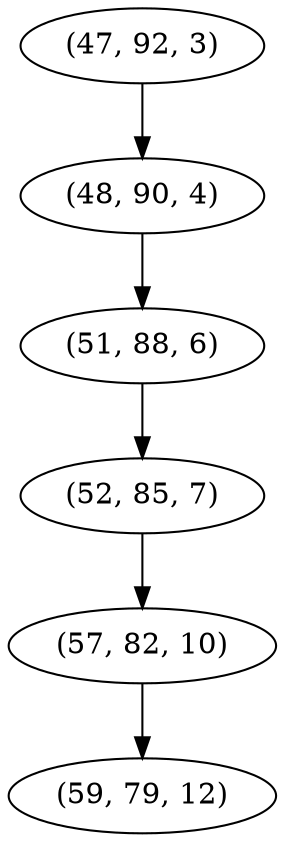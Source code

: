 digraph tree {
    "(47, 92, 3)";
    "(48, 90, 4)";
    "(51, 88, 6)";
    "(52, 85, 7)";
    "(57, 82, 10)";
    "(59, 79, 12)";
    "(47, 92, 3)" -> "(48, 90, 4)";
    "(48, 90, 4)" -> "(51, 88, 6)";
    "(51, 88, 6)" -> "(52, 85, 7)";
    "(52, 85, 7)" -> "(57, 82, 10)";
    "(57, 82, 10)" -> "(59, 79, 12)";
}
